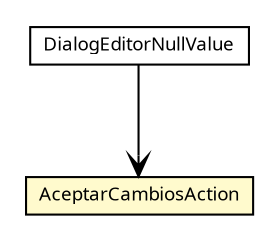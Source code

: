#!/usr/local/bin/dot
#
# Class diagram 
# Generated by UMLGraph version R5_6 (http://www.umlgraph.org/)
#

digraph G {
	edge [fontname="Trebuchet MS",fontsize=10,labelfontname="Trebuchet MS",labelfontsize=10];
	node [fontname="Trebuchet MS",fontsize=10,shape=plaintext];
	nodesep=0.25;
	ranksep=0.5;
	// se.cambio.cds.openehr.view.dialogs.DialogEditorNullValue
	c149110 [label=<<table title="se.cambio.cds.openehr.view.dialogs.DialogEditorNullValue" border="0" cellborder="1" cellspacing="0" cellpadding="2" port="p" href="./DialogEditorNullValue.html">
		<tr><td><table border="0" cellspacing="0" cellpadding="1">
<tr><td align="center" balign="center"><font face="Trebuchet MS"> DialogEditorNullValue </font></td></tr>
		</table></td></tr>
		</table>>, URL="./DialogEditorNullValue.html", fontname="Trebuchet MS", fontcolor="black", fontsize=9.0];
	// se.cambio.cds.openehr.view.dialogs.DialogEditorNullValue.AceptarCambiosAction
	c149112 [label=<<table title="se.cambio.cds.openehr.view.dialogs.DialogEditorNullValue.AceptarCambiosAction" border="0" cellborder="1" cellspacing="0" cellpadding="2" port="p" bgcolor="lemonChiffon" href="./DialogEditorNullValue.AceptarCambiosAction.html">
		<tr><td><table border="0" cellspacing="0" cellpadding="1">
<tr><td align="center" balign="center"><font face="Trebuchet MS"> AceptarCambiosAction </font></td></tr>
		</table></td></tr>
		</table>>, URL="./DialogEditorNullValue.AceptarCambiosAction.html", fontname="Trebuchet MS", fontcolor="black", fontsize=9.0];
	// se.cambio.cds.openehr.view.dialogs.DialogEditorNullValue NAVASSOC se.cambio.cds.openehr.view.dialogs.DialogEditorNullValue.AceptarCambiosAction
	c149110:p -> c149112:p [taillabel="", label="", headlabel="", fontname="Trebuchet MS", fontcolor="black", fontsize=10.0, color="black", arrowhead=open];
}

